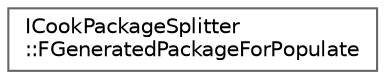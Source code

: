 digraph "Graphical Class Hierarchy"
{
 // INTERACTIVE_SVG=YES
 // LATEX_PDF_SIZE
  bgcolor="transparent";
  edge [fontname=Helvetica,fontsize=10,labelfontname=Helvetica,labelfontsize=10];
  node [fontname=Helvetica,fontsize=10,shape=box,height=0.2,width=0.4];
  rankdir="LR";
  Node0 [id="Node000000",label="ICookPackageSplitter\l::FGeneratedPackageForPopulate",height=0.2,width=0.4,color="grey40", fillcolor="white", style="filled",URL="$d1/d59/structICookPackageSplitter_1_1FGeneratedPackageForPopulate.html",tooltip="Representation of generated packages prepared by the cooker."];
}
